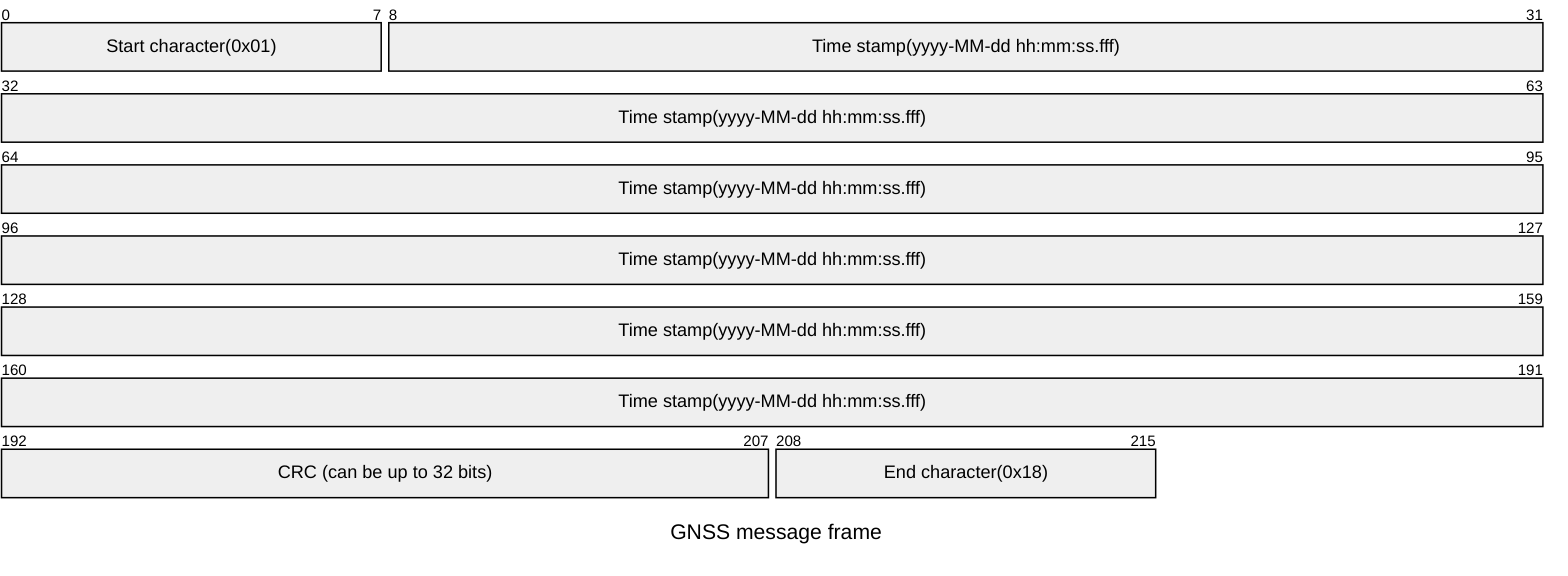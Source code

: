 ---
title: "GNSS message frame"
---
packet-beta

0-7: "Start character(0x01)"
8-191: "Time stamp(yyyy-MM-dd hh:mm:ss.fff)"
192-207: "CRC (can be up to 32 bits)"
208-215: "End character(0x18)"